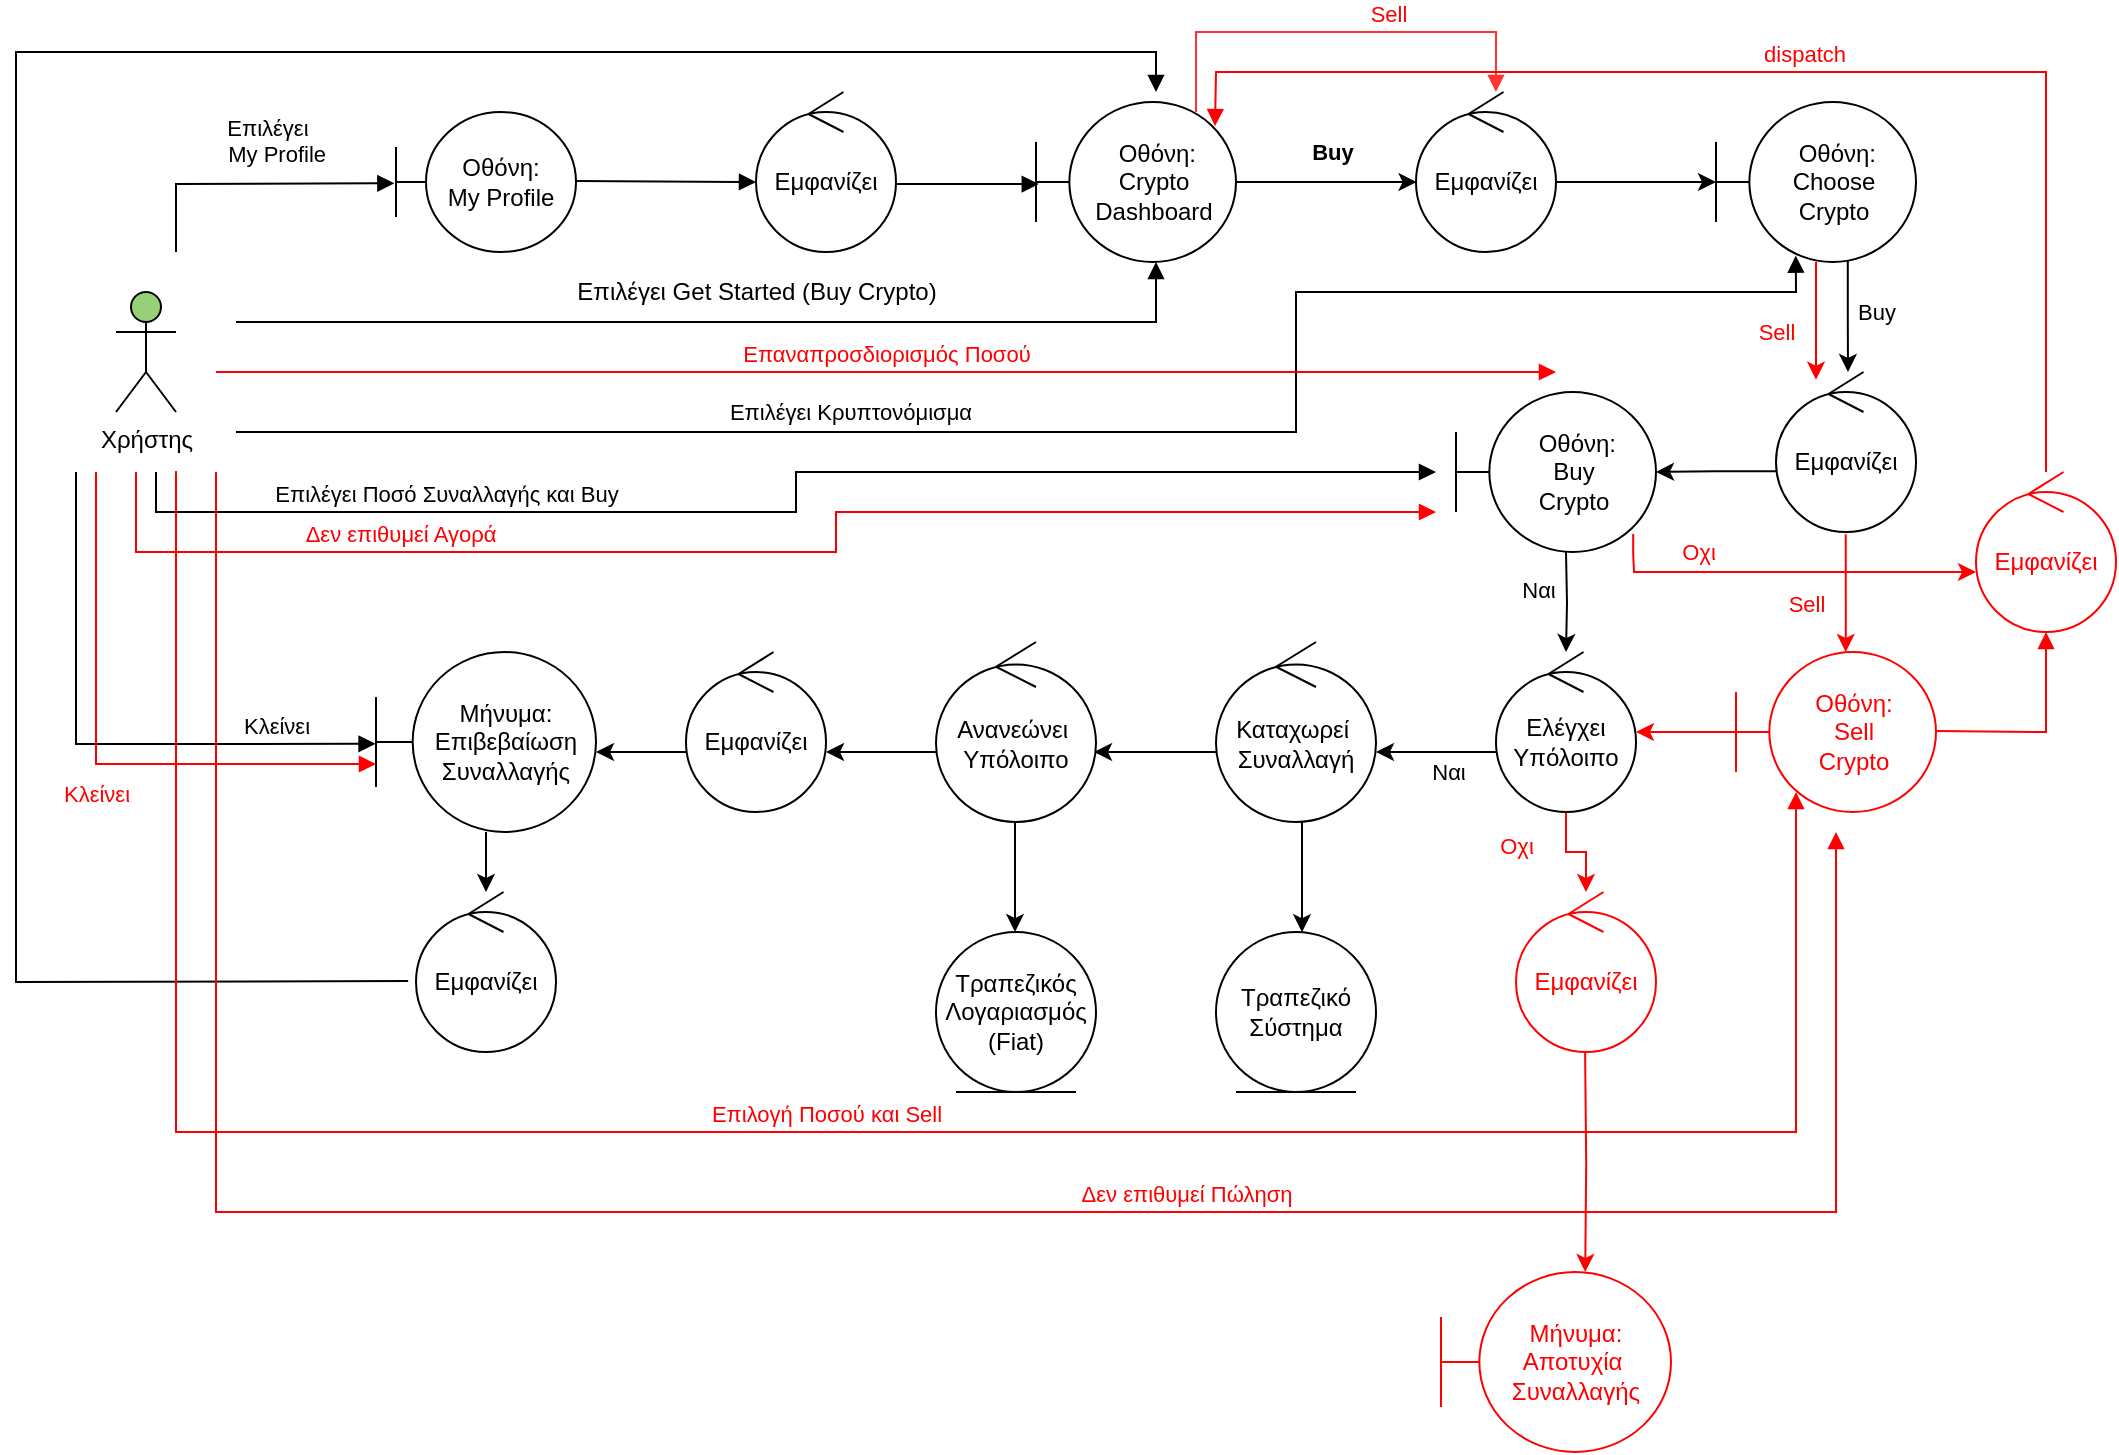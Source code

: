 <mxfile version="18.1.3" type="github"><diagram id="-AV11enWRa8a2u3lzY-w" name="Page-1"><mxGraphModel dx="1890" dy="981" grid="0" gridSize="10" guides="1" tooltips="1" connect="1" arrows="1" fold="1" page="0" pageScale="1" pageWidth="827" pageHeight="1169" math="0" shadow="0"><root><mxCell id="0"/><mxCell id="1" parent="0"/><mxCell id="2HgDId7pfFnQq76Qz3HD-1" value="Οθόνη:&lt;br&gt;My Profile" style="shape=umlBoundary;whiteSpace=wrap;html=1;" parent="1" vertex="1"><mxGeometry x="-170" y="40" width="90" height="70" as="geometry"/></mxCell><mxCell id="2HgDId7pfFnQq76Qz3HD-2" value="Επιλέγει&amp;nbsp;&lt;br&gt;&amp;nbsp; My Profile" style="html=1;verticalAlign=bottom;endArrow=block;rounded=0;entryX=-0.009;entryY=0.509;entryDx=0;entryDy=0;entryPerimeter=0;" parent="1" target="2HgDId7pfFnQq76Qz3HD-1" edge="1"><mxGeometry x="0.136" y="6" width="80" relative="1" as="geometry"><mxPoint x="-280" y="110.0" as="sourcePoint"/><mxPoint x="-200" y="74.5" as="targetPoint"/><Array as="points"><mxPoint x="-280" y="76"/></Array><mxPoint as="offset"/></mxGeometry></mxCell><mxCell id="2HgDId7pfFnQq76Qz3HD-3" value="&lt;font color=&quot;#000000&quot;&gt;Χρήστης&lt;/font&gt;" style="shape=umlActor;verticalLabelPosition=bottom;verticalAlign=top;html=1;outlineConnect=0;fillColor=#97D077;fontColor=#ffffff;strokeColor=#000000;" parent="1" vertex="1"><mxGeometry x="-310" y="130" width="30" height="60" as="geometry"/></mxCell><mxCell id="2HgDId7pfFnQq76Qz3HD-13" value="" style="edgeStyle=orthogonalEdgeStyle;rounded=0;orthogonalLoop=1;jettySize=auto;html=1;" parent="1" source="2HgDId7pfFnQq76Qz3HD-4" target="2HgDId7pfFnQq76Qz3HD-12" edge="1"><mxGeometry relative="1" as="geometry"><Array as="points"><mxPoint x="340" y="75"/><mxPoint x="340" y="75"/></Array></mxGeometry></mxCell><mxCell id="2HgDId7pfFnQq76Qz3HD-47" value="Buy" style="edgeLabel;html=1;align=center;verticalAlign=middle;resizable=0;points=[];fontColor=#000000;fontStyle=1" parent="2HgDId7pfFnQq76Qz3HD-13" vertex="1" connectable="0"><mxGeometry x="0.061" y="-1" relative="1" as="geometry"><mxPoint y="-16" as="offset"/></mxGeometry></mxCell><mxCell id="2HgDId7pfFnQq76Qz3HD-4" value="&amp;nbsp;Οθόνη:&lt;br&gt;Crypto&lt;br&gt;Dashboard" style="shape=umlBoundary;whiteSpace=wrap;html=1;" parent="1" vertex="1"><mxGeometry x="150" y="35" width="100" height="80" as="geometry"/></mxCell><mxCell id="2HgDId7pfFnQq76Qz3HD-5" value="" style="html=1;verticalAlign=bottom;endArrow=block;rounded=0;entryX=0.014;entryY=0.513;entryDx=0;entryDy=0;entryPerimeter=0;" parent="1" target="2HgDId7pfFnQq76Qz3HD-4" edge="1"><mxGeometry width="80" relative="1" as="geometry"><mxPoint x="80" y="76" as="sourcePoint"/><mxPoint x="310" y="50" as="targetPoint"/><Array as="points"/></mxGeometry></mxCell><mxCell id="2HgDId7pfFnQq76Qz3HD-6" value="" style="html=1;verticalAlign=bottom;endArrow=block;rounded=0;" parent="1" edge="1"><mxGeometry width="80" relative="1" as="geometry"><mxPoint x="-80" y="74.52" as="sourcePoint"/><mxPoint x="10" y="75.0" as="targetPoint"/><Array as="points"/></mxGeometry></mxCell><mxCell id="2HgDId7pfFnQq76Qz3HD-7" value="" style="html=1;verticalAlign=bottom;endArrow=block;rounded=0;" parent="1" edge="1"><mxGeometry width="80" relative="1" as="geometry"><mxPoint x="-250" y="145.0" as="sourcePoint"/><mxPoint x="210" y="115" as="targetPoint"/><Array as="points"><mxPoint x="210" y="145"/></Array></mxGeometry></mxCell><mxCell id="2HgDId7pfFnQq76Qz3HD-8" value="Επιλέγει Get Started (Buy Crypto)" style="text;html=1;align=center;verticalAlign=middle;resizable=0;points=[];autosize=1;strokeColor=none;fillColor=none;" parent="1" vertex="1"><mxGeometry x="-90" y="120" width="200" height="20" as="geometry"/></mxCell><mxCell id="2HgDId7pfFnQq76Qz3HD-9" value="Εμφανίζει" style="ellipse;shape=umlControl;whiteSpace=wrap;html=1;" parent="1" vertex="1"><mxGeometry x="10" y="30" width="70" height="80" as="geometry"/></mxCell><mxCell id="2HgDId7pfFnQq76Qz3HD-15" value="" style="edgeStyle=orthogonalEdgeStyle;rounded=0;orthogonalLoop=1;jettySize=auto;html=1;" parent="1" source="2HgDId7pfFnQq76Qz3HD-12" target="2HgDId7pfFnQq76Qz3HD-14" edge="1"><mxGeometry relative="1" as="geometry"><Array as="points"><mxPoint x="430" y="75"/><mxPoint x="430" y="75"/></Array></mxGeometry></mxCell><mxCell id="2HgDId7pfFnQq76Qz3HD-12" value="Εμφανίζει" style="ellipse;shape=umlControl;whiteSpace=wrap;html=1;" parent="1" vertex="1"><mxGeometry x="340" y="30" width="70" height="80" as="geometry"/></mxCell><mxCell id="2HgDId7pfFnQq76Qz3HD-20" value="" style="edgeStyle=orthogonalEdgeStyle;rounded=0;orthogonalLoop=1;jettySize=auto;html=1;exitX=0.659;exitY=0.988;exitDx=0;exitDy=0;exitPerimeter=0;" parent="1" source="2HgDId7pfFnQq76Qz3HD-14" edge="1"><mxGeometry relative="1" as="geometry"><mxPoint x="556" y="170" as="targetPoint"/></mxGeometry></mxCell><mxCell id="2HgDId7pfFnQq76Qz3HD-51" value="Buy" style="edgeLabel;html=1;align=center;verticalAlign=middle;resizable=0;points=[];fontColor=#000000;" parent="2HgDId7pfFnQq76Qz3HD-20" vertex="1" connectable="0"><mxGeometry x="-0.463" y="-1" relative="1" as="geometry"><mxPoint x="15" y="11" as="offset"/></mxGeometry></mxCell><mxCell id="2HgDId7pfFnQq76Qz3HD-55" value="" style="edgeStyle=orthogonalEdgeStyle;rounded=0;orthogonalLoop=1;jettySize=auto;html=1;fontColor=#000000;strokeColor=#FF0000;" parent="1" source="2HgDId7pfFnQq76Qz3HD-14" target="2HgDId7pfFnQq76Qz3HD-19" edge="1"><mxGeometry relative="1" as="geometry"><mxPoint x="540" y="160" as="targetPoint"/><Array as="points"><mxPoint x="540" y="160"/><mxPoint x="540" y="160"/></Array></mxGeometry></mxCell><mxCell id="2HgDId7pfFnQq76Qz3HD-56" value="&lt;font color=&quot;#ff0000&quot;&gt;Sell&lt;/font&gt;" style="edgeLabel;html=1;align=center;verticalAlign=middle;resizable=0;points=[];fontColor=#000000;" parent="2HgDId7pfFnQq76Qz3HD-55" vertex="1" connectable="0"><mxGeometry x="0.352" y="-1" relative="1" as="geometry"><mxPoint x="-19" y="-5" as="offset"/></mxGeometry></mxCell><mxCell id="2HgDId7pfFnQq76Qz3HD-14" value="&amp;nbsp;Οθόνη:&lt;br&gt;Choose&lt;br&gt;Crypto" style="shape=umlBoundary;whiteSpace=wrap;html=1;" parent="1" vertex="1"><mxGeometry x="490" y="35" width="100" height="80" as="geometry"/></mxCell><mxCell id="2HgDId7pfFnQq76Qz3HD-16" value="" style="html=1;verticalAlign=bottom;endArrow=block;rounded=0;entryX=0.399;entryY=0.96;entryDx=0;entryDy=0;entryPerimeter=0;" parent="1" target="2HgDId7pfFnQq76Qz3HD-14" edge="1"><mxGeometry width="80" relative="1" as="geometry"><mxPoint x="-250" y="200.0" as="sourcePoint"/><mxPoint x="550" y="110" as="targetPoint"/><Array as="points"><mxPoint x="280" y="200"/><mxPoint x="280" y="130"/><mxPoint x="530" y="130"/></Array></mxGeometry></mxCell><mxCell id="2HgDId7pfFnQq76Qz3HD-18" value="Επιλέγει Κρυπτονόμισμα" style="edgeLabel;html=1;align=center;verticalAlign=middle;resizable=0;points=[];" parent="2HgDId7pfFnQq76Qz3HD-16" vertex="1" connectable="0"><mxGeometry x="-0.293" y="-4" relative="1" as="geometry"><mxPoint y="-14" as="offset"/></mxGeometry></mxCell><mxCell id="2HgDId7pfFnQq76Qz3HD-22" value="" style="edgeStyle=orthogonalEdgeStyle;rounded=0;orthogonalLoop=1;jettySize=auto;html=1;exitX=0.002;exitY=0.62;exitDx=0;exitDy=0;exitPerimeter=0;" parent="1" source="2HgDId7pfFnQq76Qz3HD-19" target="2HgDId7pfFnQq76Qz3HD-21" edge="1"><mxGeometry relative="1" as="geometry"/></mxCell><mxCell id="2HgDId7pfFnQq76Qz3HD-19" value="Εμφανίζει" style="ellipse;shape=umlControl;whiteSpace=wrap;html=1;" parent="1" vertex="1"><mxGeometry x="520" y="170" width="70" height="80" as="geometry"/></mxCell><mxCell id="2HgDId7pfFnQq76Qz3HD-28" value="" style="edgeStyle=orthogonalEdgeStyle;rounded=0;orthogonalLoop=1;jettySize=auto;html=1;" parent="1" target="2HgDId7pfFnQq76Qz3HD-27" edge="1"><mxGeometry relative="1" as="geometry"><mxPoint x="415" y="260" as="sourcePoint"/></mxGeometry></mxCell><mxCell id="2HgDId7pfFnQq76Qz3HD-78" value="Ναι" style="edgeLabel;html=1;align=center;verticalAlign=middle;resizable=0;points=[];fontColor=#000000;" parent="2HgDId7pfFnQq76Qz3HD-28" vertex="1" connectable="0"><mxGeometry x="-0.263" y="1" relative="1" as="geometry"><mxPoint x="-16" as="offset"/></mxGeometry></mxCell><mxCell id="2HgDId7pfFnQq76Qz3HD-21" value="&amp;nbsp;Οθόνη:&lt;br&gt;Buy&lt;br&gt;Crypto" style="shape=umlBoundary;whiteSpace=wrap;html=1;" parent="1" vertex="1"><mxGeometry x="360" y="180" width="100" height="80" as="geometry"/></mxCell><mxCell id="2HgDId7pfFnQq76Qz3HD-25" value="Επιλέγει Ποσό Συναλλαγής και Buy" style="html=1;verticalAlign=bottom;endArrow=block;rounded=0;" parent="1" edge="1"><mxGeometry x="-0.515" width="80" relative="1" as="geometry"><mxPoint x="-290" y="220" as="sourcePoint"/><mxPoint x="350" y="220" as="targetPoint"/><Array as="points"><mxPoint x="-290" y="240"/><mxPoint x="30" y="240"/><mxPoint x="30" y="220"/></Array><mxPoint as="offset"/></mxGeometry></mxCell><mxCell id="2HgDId7pfFnQq76Qz3HD-87" value="" style="edgeStyle=orthogonalEdgeStyle;rounded=0;orthogonalLoop=1;jettySize=auto;html=1;fontColor=#FF0000;strokeColor=#FF0000;" parent="1" source="2HgDId7pfFnQq76Qz3HD-27" target="2HgDId7pfFnQq76Qz3HD-86" edge="1"><mxGeometry relative="1" as="geometry"/></mxCell><mxCell id="2HgDId7pfFnQq76Qz3HD-88" value="Οχι" style="edgeLabel;html=1;align=center;verticalAlign=middle;resizable=0;points=[];fontColor=#FF0000;" parent="2HgDId7pfFnQq76Qz3HD-87" vertex="1" connectable="0"><mxGeometry x="-0.273" y="-1" relative="1" as="geometry"><mxPoint x="-24" y="-1" as="offset"/></mxGeometry></mxCell><mxCell id="2HgDId7pfFnQq76Qz3HD-27" value="Ελέγχει&lt;br&gt;Υπόλοιπο" style="ellipse;shape=umlControl;whiteSpace=wrap;html=1;" parent="1" vertex="1"><mxGeometry x="380" y="310" width="70" height="80" as="geometry"/></mxCell><mxCell id="2HgDId7pfFnQq76Qz3HD-32" value="" style="edgeStyle=orthogonalEdgeStyle;rounded=0;orthogonalLoop=1;jettySize=auto;html=1;" parent="1" source="2HgDId7pfFnQq76Qz3HD-29" target="2HgDId7pfFnQq76Qz3HD-31" edge="1"><mxGeometry relative="1" as="geometry"><Array as="points"><mxPoint x="283" y="414"/><mxPoint x="283" y="414"/></Array></mxGeometry></mxCell><mxCell id="2HgDId7pfFnQq76Qz3HD-36" value="" style="edgeStyle=orthogonalEdgeStyle;rounded=0;orthogonalLoop=1;jettySize=auto;html=1;" parent="1" source="2HgDId7pfFnQq76Qz3HD-29" target="2HgDId7pfFnQq76Qz3HD-35" edge="1"><mxGeometry relative="1" as="geometry"><Array as="points"><mxPoint x="220" y="360"/><mxPoint x="220" y="360"/></Array></mxGeometry></mxCell><mxCell id="2HgDId7pfFnQq76Qz3HD-29" value="Καταχωρεί&amp;nbsp;&lt;br&gt;Συναλλαγή" style="ellipse;shape=umlControl;whiteSpace=wrap;html=1;" parent="1" vertex="1"><mxGeometry x="240" y="305" width="80" height="90" as="geometry"/></mxCell><mxCell id="2HgDId7pfFnQq76Qz3HD-31" value="Τραπεζικό&lt;br&gt;Σύστημα" style="ellipse;shape=umlEntity;whiteSpace=wrap;html=1;" parent="1" vertex="1"><mxGeometry x="240" y="450" width="80" height="80" as="geometry"/></mxCell><mxCell id="2HgDId7pfFnQq76Qz3HD-35" value="Ανανεώνει&amp;nbsp;&lt;br&gt;Υπόλοιπο" style="ellipse;shape=umlControl;whiteSpace=wrap;html=1;" parent="1" vertex="1"><mxGeometry x="100" y="305" width="80" height="90" as="geometry"/></mxCell><mxCell id="2HgDId7pfFnQq76Qz3HD-37" value="Τραπεζικός&lt;br&gt;Λογαριασμός (Fiat)" style="ellipse;shape=umlEntity;whiteSpace=wrap;html=1;" parent="1" vertex="1"><mxGeometry x="100" y="450" width="80" height="80" as="geometry"/></mxCell><mxCell id="2HgDId7pfFnQq76Qz3HD-39" value="Εμφανίζει" style="ellipse;shape=umlControl;whiteSpace=wrap;html=1;" parent="1" vertex="1"><mxGeometry x="-25" y="310" width="70" height="80" as="geometry"/></mxCell><mxCell id="2HgDId7pfFnQq76Qz3HD-45" value="" style="edgeStyle=orthogonalEdgeStyle;rounded=0;orthogonalLoop=1;jettySize=auto;html=1;" parent="1" source="2HgDId7pfFnQq76Qz3HD-41" target="2HgDId7pfFnQq76Qz3HD-44" edge="1"><mxGeometry relative="1" as="geometry"/></mxCell><mxCell id="2HgDId7pfFnQq76Qz3HD-41" value="Μήνυμα:&lt;br&gt;Επιβεβαίωση&lt;br&gt;Συναλλαγής" style="shape=umlBoundary;whiteSpace=wrap;html=1;" parent="1" vertex="1"><mxGeometry x="-180" y="310" width="110" height="90" as="geometry"/></mxCell><mxCell id="2HgDId7pfFnQq76Qz3HD-43" value="Κλείνει" style="html=1;verticalAlign=bottom;endArrow=block;rounded=0;entryX=-0.002;entryY=0.51;entryDx=0;entryDy=0;entryPerimeter=0;" parent="1" target="2HgDId7pfFnQq76Qz3HD-41" edge="1"><mxGeometry x="0.652" width="80" relative="1" as="geometry"><mxPoint x="-330" y="220" as="sourcePoint"/><mxPoint x="-260" y="304.26" as="targetPoint"/><Array as="points"><mxPoint x="-330" y="356"/></Array><mxPoint as="offset"/></mxGeometry></mxCell><mxCell id="2HgDId7pfFnQq76Qz3HD-44" value="Εμφανίζει" style="ellipse;shape=umlControl;whiteSpace=wrap;html=1;" parent="1" vertex="1"><mxGeometry x="-160" y="430" width="70" height="80" as="geometry"/></mxCell><mxCell id="2HgDId7pfFnQq76Qz3HD-46" value="" style="html=1;verticalAlign=bottom;endArrow=block;rounded=0;exitX=-0.056;exitY=0.557;exitDx=0;exitDy=0;exitPerimeter=0;" parent="1" source="2HgDId7pfFnQq76Qz3HD-44" edge="1"><mxGeometry width="80" relative="1" as="geometry"><mxPoint x="120" y="-20" as="sourcePoint"/><mxPoint x="210" y="30" as="targetPoint"/><Array as="points"><mxPoint x="-360" y="475"/><mxPoint x="-360" y="10"/><mxPoint x="210" y="10"/></Array></mxGeometry></mxCell><mxCell id="2HgDId7pfFnQq76Qz3HD-48" value="&lt;font color=&quot;#ff0000&quot;&gt;Sell&lt;/font&gt;" style="html=1;verticalAlign=bottom;endArrow=block;rounded=0;fontColor=#000000;strokeColor=#FF3333;entryX=0.571;entryY=0;entryDx=0;entryDy=0;entryPerimeter=0;" parent="1" target="2HgDId7pfFnQq76Qz3HD-12" edge="1"><mxGeometry x="0.231" width="80" relative="1" as="geometry"><mxPoint x="230" y="40" as="sourcePoint"/><mxPoint x="380" y="20" as="targetPoint"/><Array as="points"><mxPoint x="230"/><mxPoint x="380"/></Array><mxPoint as="offset"/></mxGeometry></mxCell><mxCell id="2HgDId7pfFnQq76Qz3HD-57" value="&lt;span style=&quot;color: rgba(0 , 0 , 0 , 0) ; font-family: monospace ; font-size: 0px&quot;&gt;%3CmxGraphModel%3E%3Croot%3E%3CmxCell%20id%3D%220%22%2F%3E%3CmxCell%20id%3D%221%22%20parent%3D%220%22%2F%3E%3CmxCell%20id%3D%222%22%20value%3D%22%22%20style%3D%22edgeStyle%3DorthogonalEdgeStyle%3Brounded%3D0%3BorthogonalLoop%3D1%3BjettySize%3Dauto%3Bhtml%3D1%3B%22%20edge%3D%221%22%20parent%3D%221%22%3E%3CmxGeometry%20relative%3D%221%22%20as%3D%22geometry%22%3E%3CmxPoint%20x%3D%22280%22%20y%3D%22395%22%20as%3D%22sourcePoint%22%2F%3E%3CmxPoint%20x%3D%22280%22%20y%3D%22450%22%20as%3D%22targetPoint%22%2F%3E%3C%2FmxGeometry%3E%3C%2FmxCell%3E%3C%2Froot%3E%3C%2FmxGraphModel%3&lt;/span&gt;" style="edgeStyle=orthogonalEdgeStyle;rounded=0;orthogonalLoop=1;jettySize=auto;html=1;fontColor=#000000;strokeColor=#FF0000;" parent="1" edge="1"><mxGeometry relative="1" as="geometry"><mxPoint x="554.861" y="251.15" as="sourcePoint"/><mxPoint x="554.861" y="309.998" as="targetPoint"/><Array as="points"><mxPoint x="554.84" y="296.15"/><mxPoint x="554.84" y="296.15"/></Array></mxGeometry></mxCell><mxCell id="2HgDId7pfFnQq76Qz3HD-58" value="&lt;font color=&quot;#ff0000&quot;&gt;Sell&lt;/font&gt;" style="edgeLabel;html=1;align=center;verticalAlign=middle;resizable=0;points=[];fontColor=#000000;" parent="2HgDId7pfFnQq76Qz3HD-57" vertex="1" connectable="0"><mxGeometry x="0.352" y="-1" relative="1" as="geometry"><mxPoint x="-19" y="-5" as="offset"/></mxGeometry></mxCell><mxCell id="2HgDId7pfFnQq76Qz3HD-65" value="" style="edgeStyle=orthogonalEdgeStyle;rounded=0;orthogonalLoop=1;jettySize=auto;html=1;fontColor=#FF0000;strokeColor=#FF0000;" parent="1" source="2HgDId7pfFnQq76Qz3HD-60" target="2HgDId7pfFnQq76Qz3HD-27" edge="1"><mxGeometry relative="1" as="geometry"/></mxCell><mxCell id="2HgDId7pfFnQq76Qz3HD-60" value="Οθόνη:&lt;br&gt;Sell&lt;br&gt;Crypto" style="shape=umlBoundary;whiteSpace=wrap;html=1;fontColor=#FF0000;strokeColor=#FF0000;" parent="1" vertex="1"><mxGeometry x="500" y="310" width="100" height="80" as="geometry"/></mxCell><mxCell id="2HgDId7pfFnQq76Qz3HD-63" value="Επιλογή Ποσού και Sell" style="html=1;verticalAlign=bottom;endArrow=block;rounded=0;fontColor=#FF0000;strokeColor=#FF0000;entryX=0.3;entryY=0.875;entryDx=0;entryDy=0;entryPerimeter=0;" parent="1" target="2HgDId7pfFnQq76Qz3HD-60" edge="1"><mxGeometry width="80" relative="1" as="geometry"><mxPoint x="-280" y="219.55" as="sourcePoint"/><mxPoint x="607.273" y="400" as="targetPoint"/><Array as="points"><mxPoint x="-280" y="550"/><mxPoint x="530" y="550"/></Array></mxGeometry></mxCell><mxCell id="2HgDId7pfFnQq76Qz3HD-66" value="" style="edgeStyle=orthogonalEdgeStyle;rounded=0;orthogonalLoop=1;jettySize=auto;html=1;" parent="1" edge="1"><mxGeometry relative="1" as="geometry"><mxPoint x="380" y="360" as="sourcePoint"/><mxPoint x="320" y="360" as="targetPoint"/><Array as="points"><mxPoint x="330" y="360"/><mxPoint x="330" y="360"/></Array></mxGeometry></mxCell><mxCell id="2HgDId7pfFnQq76Qz3HD-67" value="Ναι" style="edgeLabel;html=1;align=center;verticalAlign=middle;resizable=0;points=[];" parent="2HgDId7pfFnQq76Qz3HD-66" vertex="1" connectable="0"><mxGeometry x="-0.181" y="-1" relative="1" as="geometry"><mxPoint y="11" as="offset"/></mxGeometry></mxCell><mxCell id="2HgDId7pfFnQq76Qz3HD-70" value="" style="edgeStyle=orthogonalEdgeStyle;rounded=0;orthogonalLoop=1;jettySize=auto;html=1;" parent="1" edge="1"><mxGeometry relative="1" as="geometry"><mxPoint x="100" y="360" as="sourcePoint"/><mxPoint x="45" y="360" as="targetPoint"/></mxGeometry></mxCell><mxCell id="2HgDId7pfFnQq76Qz3HD-72" value="" style="edgeStyle=orthogonalEdgeStyle;rounded=0;orthogonalLoop=1;jettySize=auto;html=1;" parent="1" edge="1"><mxGeometry relative="1" as="geometry"><mxPoint x="-25" y="360.0" as="sourcePoint"/><mxPoint x="-70" y="360.0" as="targetPoint"/></mxGeometry></mxCell><mxCell id="2HgDId7pfFnQq76Qz3HD-73" value="&lt;font color=&quot;#ff0000&quot;&gt;Κλείνει&lt;/font&gt;" style="html=1;verticalAlign=bottom;endArrow=block;rounded=0;strokeColor=#FF0000;" parent="1" edge="1"><mxGeometry x="0.022" y="-24" width="80" relative="1" as="geometry"><mxPoint x="-320" y="220" as="sourcePoint"/><mxPoint x="-180" y="366" as="targetPoint"/><Array as="points"><mxPoint x="-320" y="366"/></Array><mxPoint as="offset"/></mxGeometry></mxCell><mxCell id="2HgDId7pfFnQq76Qz3HD-79" value="&lt;span style=&quot;color: rgba(0 , 0 , 0 , 0) ; font-family: monospace ; font-size: 0px&quot;&gt;%3CmxGraphModel%3E%3Croot%3E%3CmxCell%20id%3D%220%22%2F%3E%3CmxCell%20id%3D%221%22%20parent%3D%220%22%2F%3E%3CmxCell%20id%3D%222%22%20value%3D%22%22%20style%3D%22edgeStyle%3DorthogonalEdgeStyle%3Brounded%3D0%3BorthogonalLoop%3D1%3BjettySize%3Dauto%3Bhtml%3D1%3B%22%20edge%3D%221%22%20parent%3D%221%22%3E%3CmxGeometry%20relative%3D%221%22%20as%3D%22geometry%22%3E%3CmxPoint%20x%3D%22280%22%20y%3D%22395%22%20as%3D%22sourcePoint%22%2F%3E%3CmxPoint%20x%3D%22280%22%20y%3D%22450%22%20as%3D%22targetPoint%22%2F%3E%3C%2FmxGeometry%3E%3C%2FmxCell%3E%3C%2Froot%3E%3C%2FmxGraphModel%3&lt;/span&gt;" style="edgeStyle=orthogonalEdgeStyle;rounded=0;orthogonalLoop=1;jettySize=auto;html=1;fontColor=#000000;strokeColor=#FF0000;exitX=0.886;exitY=0.887;exitDx=0;exitDy=0;exitPerimeter=0;" parent="1" source="2HgDId7pfFnQq76Qz3HD-21" edge="1"><mxGeometry relative="1" as="geometry"><mxPoint x="564.861" y="261.15" as="sourcePoint"/><mxPoint x="620" y="270" as="targetPoint"/><Array as="points"><mxPoint x="449" y="261"/><mxPoint x="449" y="270"/><mxPoint x="610" y="270"/></Array></mxGeometry></mxCell><mxCell id="2HgDId7pfFnQq76Qz3HD-80" value="&lt;font color=&quot;#ff0000&quot;&gt;Οχι&lt;/font&gt;" style="edgeLabel;html=1;align=center;verticalAlign=middle;resizable=0;points=[];fontColor=#000000;" parent="2HgDId7pfFnQq76Qz3HD-79" vertex="1" connectable="0"><mxGeometry x="0.352" y="-1" relative="1" as="geometry"><mxPoint x="-78" y="-11" as="offset"/></mxGeometry></mxCell><mxCell id="2HgDId7pfFnQq76Qz3HD-81" value="&lt;font color=&quot;#ff0000&quot;&gt;Εμφανίζει&lt;/font&gt;" style="ellipse;shape=umlControl;whiteSpace=wrap;html=1;strokeColor=#FF0000;" parent="1" vertex="1"><mxGeometry x="620" y="220" width="70" height="80" as="geometry"/></mxCell><mxCell id="2HgDId7pfFnQq76Qz3HD-82" value="&lt;font color=&quot;#ff0000&quot;&gt;Δεν επιθυμεί Αγορά&lt;/font&gt;" style="html=1;verticalAlign=bottom;endArrow=block;rounded=0;strokeColor=#FF0000;" parent="1" edge="1"><mxGeometry x="-0.515" width="80" relative="1" as="geometry"><mxPoint x="-300" y="220" as="sourcePoint"/><mxPoint x="350" y="240" as="targetPoint"/><Array as="points"><mxPoint x="-300" y="260"/><mxPoint x="50" y="260"/><mxPoint x="50" y="240"/></Array><mxPoint as="offset"/></mxGeometry></mxCell><mxCell id="2HgDId7pfFnQq76Qz3HD-83" value="dispatch" style="html=1;verticalAlign=bottom;endArrow=block;rounded=0;fontColor=#FF0000;strokeColor=#FF0000;entryX=0.895;entryY=0.151;entryDx=0;entryDy=0;entryPerimeter=0;" parent="1" source="2HgDId7pfFnQq76Qz3HD-81" target="2HgDId7pfFnQq76Qz3HD-4" edge="1"><mxGeometry width="80" relative="1" as="geometry"><mxPoint x="660" y="210" as="sourcePoint"/><mxPoint x="250" y="30" as="targetPoint"/><Array as="points"><mxPoint x="655" y="20"/><mxPoint x="240" y="20"/></Array></mxGeometry></mxCell><mxCell id="2HgDId7pfFnQq76Qz3HD-84" value="Δεν επιθυμεί Πώληση" style="html=1;verticalAlign=bottom;endArrow=block;rounded=0;fontColor=#FF0000;strokeColor=#FF0000;" parent="1" edge="1"><mxGeometry x="0.248" width="80" relative="1" as="geometry"><mxPoint x="-260" y="220" as="sourcePoint"/><mxPoint x="550" y="400" as="targetPoint"/><Array as="points"><mxPoint x="-260" y="590"/><mxPoint x="550" y="590"/></Array><mxPoint as="offset"/></mxGeometry></mxCell><mxCell id="2HgDId7pfFnQq76Qz3HD-85" value="" style="html=1;verticalAlign=bottom;endArrow=block;rounded=0;fontColor=#FF0000;strokeColor=#FF0000;" parent="1" target="2HgDId7pfFnQq76Qz3HD-81" edge="1"><mxGeometry width="80" relative="1" as="geometry"><mxPoint x="600" y="349.55" as="sourcePoint"/><mxPoint x="680" y="349.55" as="targetPoint"/><Array as="points"><mxPoint x="655" y="350"/></Array></mxGeometry></mxCell><mxCell id="2HgDId7pfFnQq76Qz3HD-86" value="&lt;font color=&quot;#ff0000&quot;&gt;Εμφανίζει&lt;/font&gt;" style="ellipse;shape=umlControl;whiteSpace=wrap;html=1;strokeColor=#FF0000;" parent="1" vertex="1"><mxGeometry x="390" y="430" width="70" height="80" as="geometry"/></mxCell><mxCell id="2HgDId7pfFnQq76Qz3HD-89" value="Μήνυμα:&lt;br&gt;Αποτυχία&amp;nbsp;&lt;br&gt;Συναλλαγής" style="shape=umlBoundary;whiteSpace=wrap;html=1;fontColor=#FF0000;strokeColor=#FF0000;fillColor=#FFFFFF;" parent="1" vertex="1"><mxGeometry x="352.5" y="620" width="115" height="90" as="geometry"/></mxCell><mxCell id="2HgDId7pfFnQq76Qz3HD-90" value="" style="edgeStyle=orthogonalEdgeStyle;rounded=0;orthogonalLoop=1;jettySize=auto;html=1;strokeColor=#FF0000;entryX=0.627;entryY=0;entryDx=0;entryDy=0;entryPerimeter=0;" parent="1" target="2HgDId7pfFnQq76Qz3HD-89" edge="1"><mxGeometry relative="1" as="geometry"><mxPoint x="424.55" y="510" as="sourcePoint"/><mxPoint x="424.55" y="565" as="targetPoint"/></mxGeometry></mxCell><mxCell id="2HgDId7pfFnQq76Qz3HD-91" value="Επαναπροσδιορισμός Ποσού" style="html=1;verticalAlign=bottom;endArrow=block;rounded=0;fontColor=#FF0000;strokeColor=#FF0000;" parent="1" edge="1"><mxGeometry width="80" relative="1" as="geometry"><mxPoint x="-260" y="170" as="sourcePoint"/><mxPoint x="410" y="170" as="targetPoint"/></mxGeometry></mxCell><mxCell id="045dAoBf9nJ1ApftILSB-2" value="" style="edgeStyle=orthogonalEdgeStyle;rounded=0;orthogonalLoop=1;jettySize=auto;html=1;" edge="1" parent="1"><mxGeometry relative="1" as="geometry"><Array as="points"><mxPoint x="139.5" y="413.89"/><mxPoint x="139.5" y="413.89"/></Array><mxPoint x="139.5" y="394.763" as="sourcePoint"/><mxPoint x="139.5" y="450.003" as="targetPoint"/></mxGeometry></mxCell></root></mxGraphModel></diagram></mxfile>